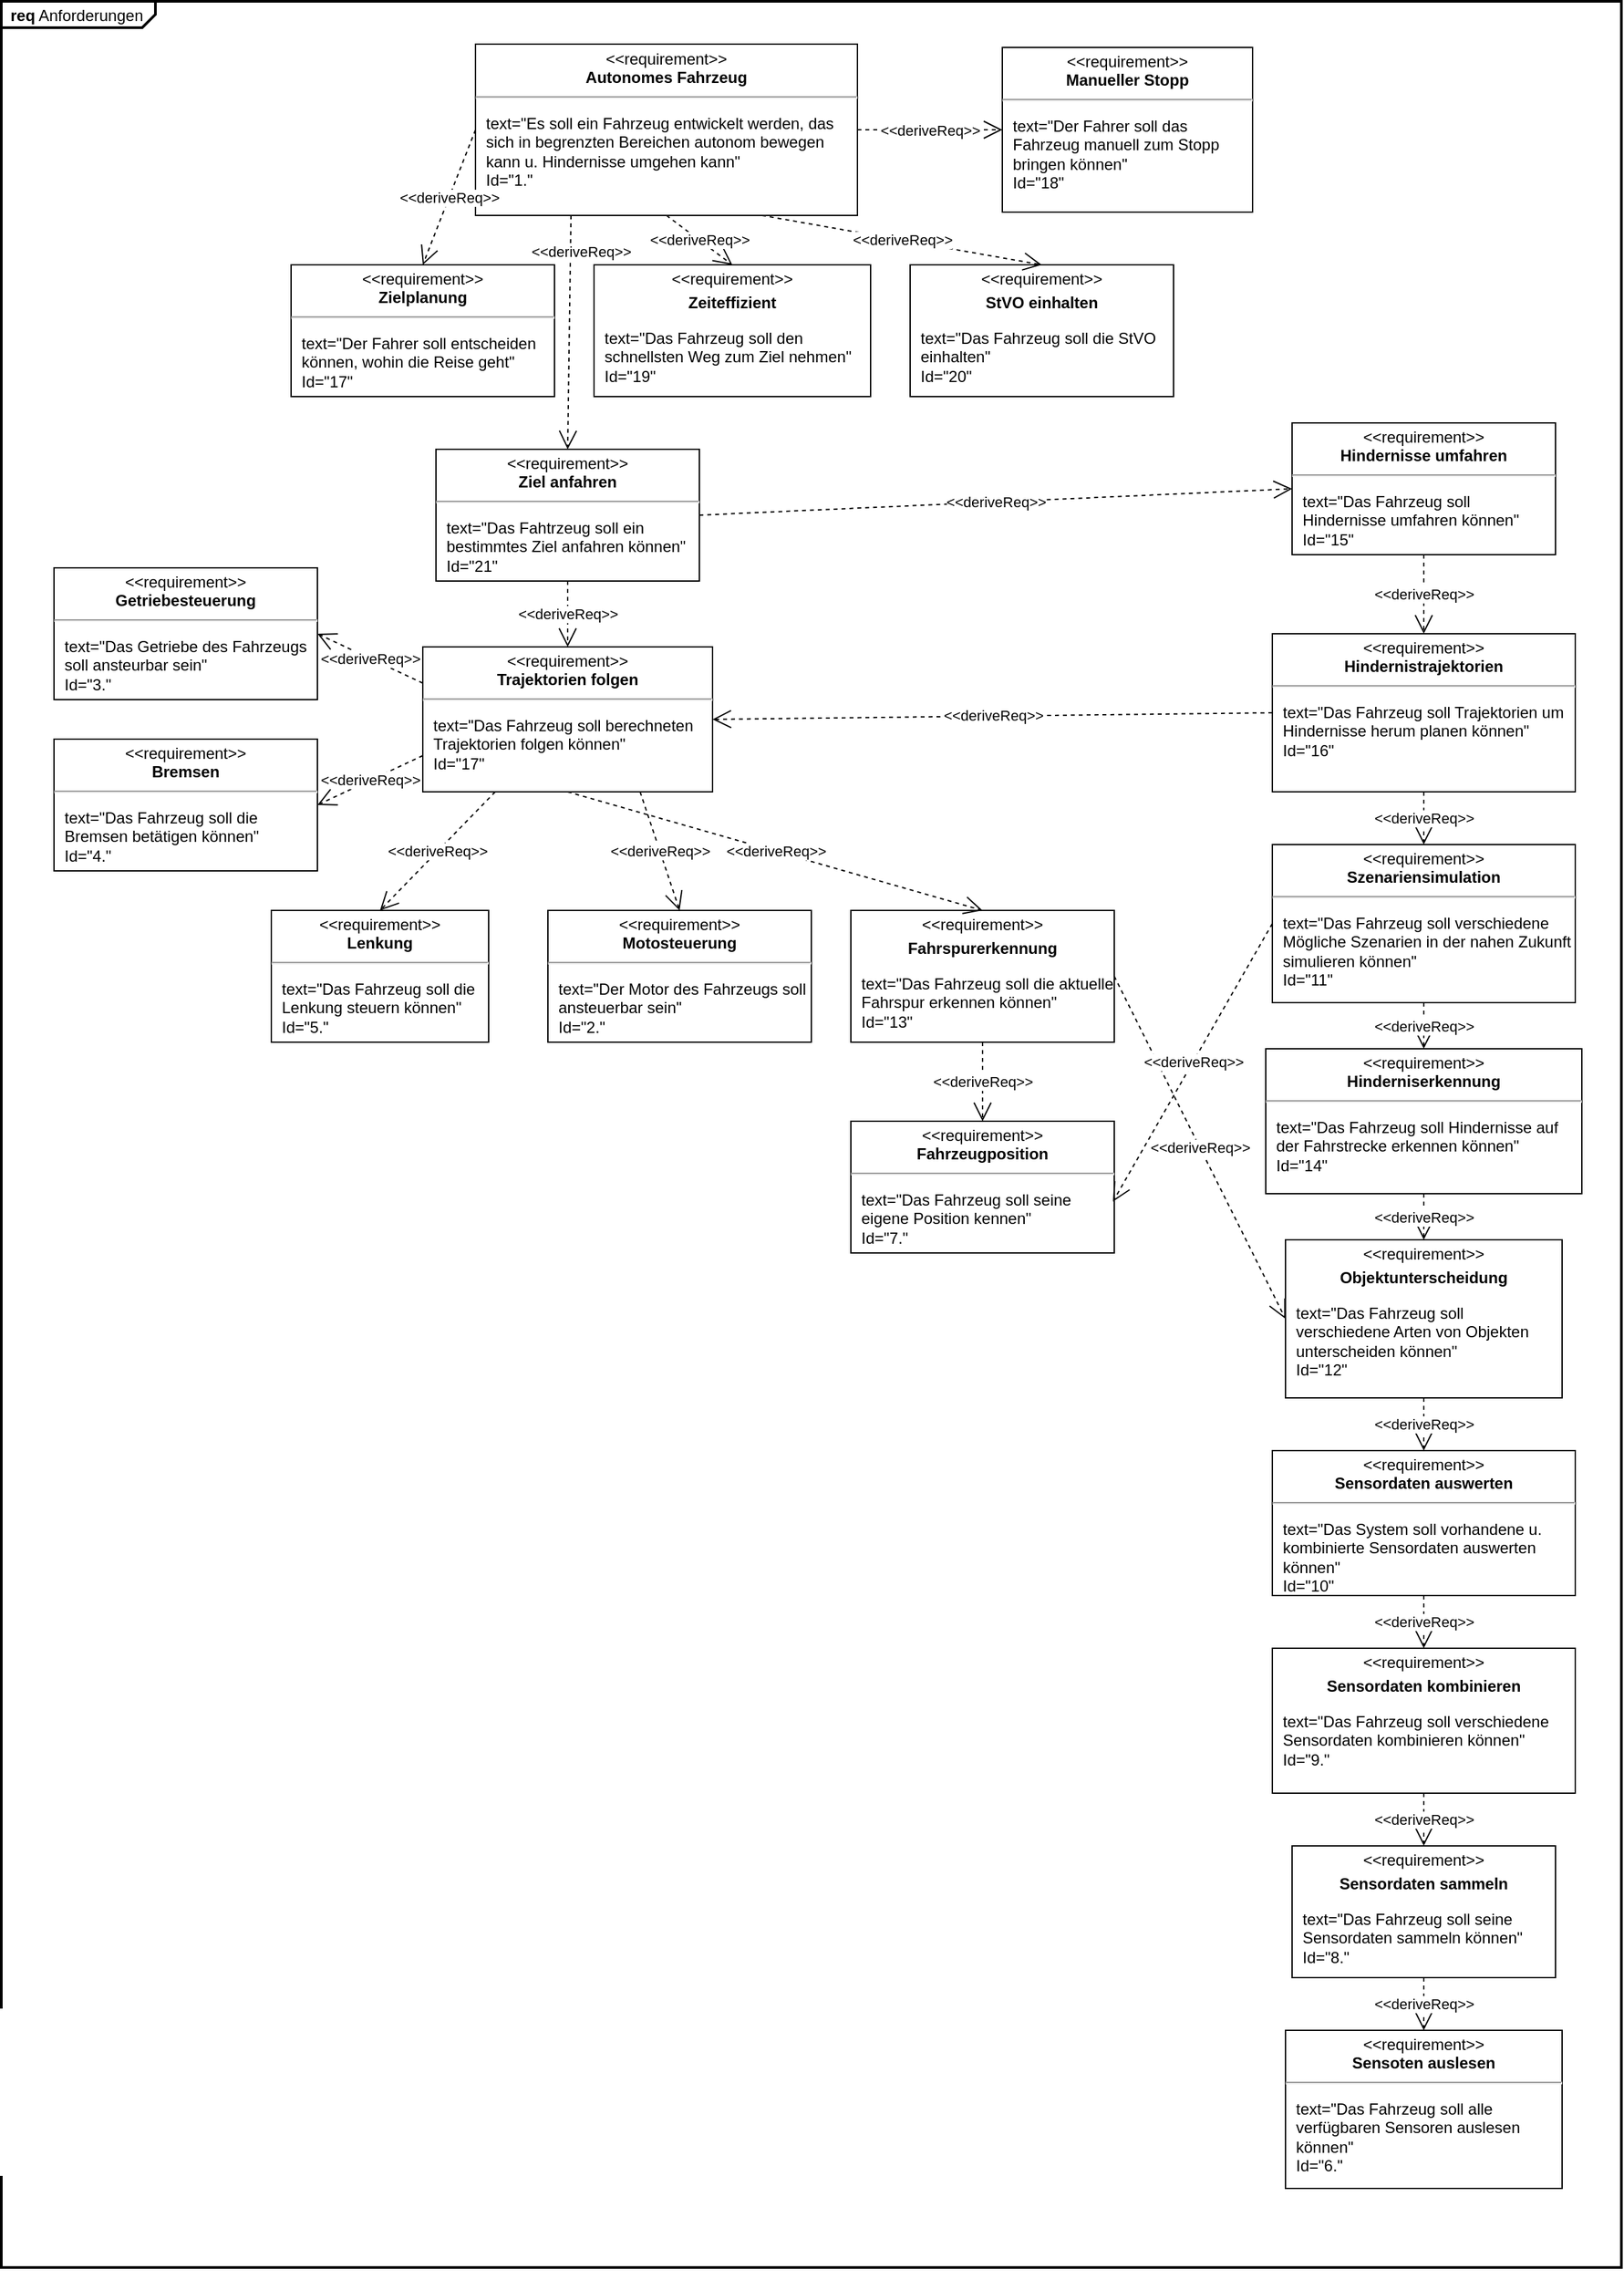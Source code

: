 <mxfile version="21.3.7" type="device">
  <diagram name="Page-1" id="n9elE0P5eDOggX74E3v7">
    <mxGraphModel dx="5606" dy="2390" grid="1" gridSize="10" guides="1" tooltips="1" connect="1" arrows="1" fold="1" page="1" pageScale="1" pageWidth="1654" pageHeight="2336" math="0" shadow="0">
      <root>
        <mxCell id="0" />
        <mxCell id="1" parent="0" />
        <mxCell id="XhjLrKGy_yBoRdy1cT1i-1" value="&lt;p style=&quot;margin:0px;margin-top:4px;margin-left:7px;text-align:left;&quot;&gt;&lt;b&gt;req&lt;/b&gt;  Anforderungen&lt;/p&gt;" style="html=1;shape=mxgraph.sysml.package;overflow=fill;labelX=117.67;strokeWidth=2;align=center;" vertex="1" parent="1">
          <mxGeometry x="-1450" y="220" width="1230" height="1720" as="geometry" />
        </mxCell>
        <mxCell id="XhjLrKGy_yBoRdy1cT1i-2" value="&lt;p style=&quot;margin:0px;margin-top:4px;text-align:center;&quot;&gt;&amp;lt;&amp;lt;requirement&amp;gt;&amp;gt;&lt;br&gt;&lt;b&gt;Autonomes Fahrzeug&lt;/b&gt;&lt;/p&gt;&lt;hr&gt;&lt;p&gt;&lt;/p&gt;&lt;p style=&quot;margin:0px;margin-left:8px;text-align:left;&quot;&gt;text=&quot;Es soll ein Fahrzeug entwickelt werden, das sich in begrenzten Bereichen autonom bewegen kann u. Hindernisse umgehen kann&quot;&lt;br&gt;Id=&quot;1.&quot;&lt;/p&gt;" style="shape=rect;overflow=fill;html=1;whiteSpace=wrap;align=center;" vertex="1" parent="1">
          <mxGeometry x="-1090" y="252.5" width="290" height="130" as="geometry" />
        </mxCell>
        <mxCell id="XhjLrKGy_yBoRdy1cT1i-3" value="&lt;p style=&quot;margin:0px;margin-top:4px;text-align:center;&quot;&gt;&amp;lt;&amp;lt;requirement&amp;gt;&amp;gt;&lt;br&gt;&lt;b&gt;Motosteuerung&lt;/b&gt;&lt;/p&gt;&lt;hr&gt;&lt;p&gt;&lt;/p&gt;&lt;p style=&quot;margin:0px;margin-left:8px;text-align:left;&quot;&gt;text=&quot;Der Motor des Fahrzeugs soll ansteuerbar sein&quot;&lt;br&gt;Id=&quot;2.&quot;&lt;/p&gt;" style="shape=rect;overflow=fill;html=1;whiteSpace=wrap;align=center;" vertex="1" parent="1">
          <mxGeometry x="-1035" y="910" width="200" height="100" as="geometry" />
        </mxCell>
        <mxCell id="XhjLrKGy_yBoRdy1cT1i-4" value="&lt;p style=&quot;margin:0px;margin-top:4px;text-align:center;&quot;&gt;&amp;lt;&amp;lt;requirement&amp;gt;&amp;gt;&lt;br&gt;&lt;b&gt;Getriebesteuerung&lt;/b&gt;&lt;/p&gt;&lt;hr&gt;&lt;p&gt;&lt;/p&gt;&lt;p style=&quot;margin:0px;margin-left:8px;text-align:left;&quot;&gt;text=&quot;Das Getriebe des Fahrzeugs soll ansteurbar sein&quot;&lt;br&gt;Id=&quot;3.&quot;&lt;/p&gt;" style="shape=rect;overflow=fill;html=1;whiteSpace=wrap;align=center;" vertex="1" parent="1">
          <mxGeometry x="-1410" y="650" width="200" height="100" as="geometry" />
        </mxCell>
        <mxCell id="XhjLrKGy_yBoRdy1cT1i-5" value="&lt;p style=&quot;margin:0px;margin-top:4px;text-align:center;&quot;&gt;&amp;lt;&amp;lt;requirement&amp;gt;&amp;gt;&lt;br&gt;&lt;b&gt;Bremsen&lt;/b&gt;&lt;/p&gt;&lt;hr&gt;&lt;p&gt;&lt;/p&gt;&lt;p style=&quot;margin:0px;margin-left:8px;text-align:left;&quot;&gt;text=&quot;Das Fahrzeug soll die Bremsen betätigen können&quot;&lt;br&gt;Id=&quot;4.&quot;&lt;/p&gt;" style="shape=rect;overflow=fill;html=1;whiteSpace=wrap;align=center;" vertex="1" parent="1">
          <mxGeometry x="-1410" y="780" width="200" height="100" as="geometry" />
        </mxCell>
        <mxCell id="XhjLrKGy_yBoRdy1cT1i-6" value="&lt;p style=&quot;margin:0px;margin-top:4px;text-align:center;&quot;&gt;&amp;lt;&amp;lt;requirement&amp;gt;&amp;gt;&lt;br&gt;&lt;b&gt;Lenkung&lt;/b&gt;&lt;/p&gt;&lt;hr&gt;&lt;p&gt;&lt;/p&gt;&lt;p style=&quot;margin:0px;margin-left:8px;text-align:left;&quot;&gt;text=&quot;Das Fahrzeug soll die Lenkung steuern können&quot;&lt;br&gt;Id=&quot;5.&quot;&lt;/p&gt;" style="shape=rect;overflow=fill;html=1;whiteSpace=wrap;align=center;" vertex="1" parent="1">
          <mxGeometry x="-1245" y="910" width="165" height="100" as="geometry" />
        </mxCell>
        <mxCell id="XhjLrKGy_yBoRdy1cT1i-7" value="&lt;p style=&quot;margin:0px;margin-top:4px;text-align:center;&quot;&gt;&amp;lt;&amp;lt;requirement&amp;gt;&amp;gt;&lt;br&gt;&lt;b&gt;Sensoten auslesen&lt;/b&gt;&lt;/p&gt;&lt;hr&gt;&lt;p&gt;&lt;/p&gt;&lt;p style=&quot;margin:0px;margin-left:8px;text-align:left;&quot;&gt;text=&quot;Das Fahrzeug soll alle verfügbaren Sensoren auslesen können&quot;&lt;br&gt;Id=&quot;6.&quot;&lt;/p&gt;" style="shape=rect;overflow=fill;html=1;whiteSpace=wrap;align=center;" vertex="1" parent="1">
          <mxGeometry x="-475" y="1760" width="210" height="120" as="geometry" />
        </mxCell>
        <mxCell id="XhjLrKGy_yBoRdy1cT1i-8" value="&lt;p style=&quot;margin:0px;margin-top:4px;text-align:center;&quot;&gt;&amp;lt;&amp;lt;requirement&amp;gt;&amp;gt;&lt;br&gt;&lt;b&gt;Fahrzeugposition&lt;/b&gt;&lt;/p&gt;&lt;hr&gt;&lt;p&gt;&lt;/p&gt;&lt;p style=&quot;margin:0px;margin-left:8px;text-align:left;&quot;&gt;text=&quot;Das Fahrzeug soll seine eigene Position kennen&quot;&lt;br&gt;Id=&quot;7.&quot;&lt;/p&gt;" style="shape=rect;overflow=fill;html=1;whiteSpace=wrap;align=center;" vertex="1" parent="1">
          <mxGeometry x="-805" y="1070" width="200" height="100" as="geometry" />
        </mxCell>
        <mxCell id="XhjLrKGy_yBoRdy1cT1i-9" value="&lt;p style=&quot;margin:0px;margin-top:4px;text-align:center;&quot;&gt;&amp;lt;&amp;lt;requirement&amp;gt;&amp;gt;&lt;br&gt;&lt;/p&gt;&lt;p style=&quot;margin:0px;margin-top:4px;text-align:center;&quot;&gt;&lt;b&gt;Sensordaten sammeln&lt;/b&gt;&lt;/p&gt;&lt;p&gt;&lt;/p&gt;&lt;p style=&quot;margin:0px;margin-left:8px;text-align:left;&quot;&gt;text=&quot;Das Fahrzeug soll seine Sensordaten sammeln können&quot;&lt;br&gt;Id=&quot;8.&quot;&lt;/p&gt;" style="shape=rect;overflow=fill;html=1;whiteSpace=wrap;align=center;" vertex="1" parent="1">
          <mxGeometry x="-470" y="1620" width="200" height="100" as="geometry" />
        </mxCell>
        <mxCell id="XhjLrKGy_yBoRdy1cT1i-10" value="&lt;p style=&quot;margin:0px;margin-top:4px;text-align:center;&quot;&gt;&amp;lt;&amp;lt;requirement&amp;gt;&amp;gt;&lt;br&gt;&lt;/p&gt;&lt;p style=&quot;margin:0px;margin-top:4px;text-align:center;&quot;&gt;&lt;b&gt;Sensordaten kombinieren&lt;/b&gt;&lt;/p&gt;&lt;p&gt;&lt;/p&gt;&lt;p style=&quot;margin:0px;margin-left:8px;text-align:left;&quot;&gt;text=&quot;Das Fahrzeug soll verschiedene Sensordaten kombinieren können&quot;&lt;br&gt;Id=&quot;9.&quot;&lt;/p&gt;" style="shape=rect;overflow=fill;html=1;whiteSpace=wrap;align=center;" vertex="1" parent="1">
          <mxGeometry x="-485" y="1470" width="230" height="110" as="geometry" />
        </mxCell>
        <mxCell id="XhjLrKGy_yBoRdy1cT1i-11" value="&lt;p style=&quot;margin:0px;margin-top:4px;text-align:center;&quot;&gt;&amp;lt;&amp;lt;requirement&amp;gt;&amp;gt;&lt;br&gt;&lt;b&gt;Sensordaten auswerten&lt;/b&gt;&lt;/p&gt;&lt;hr&gt;&lt;p&gt;&lt;/p&gt;&lt;p style=&quot;margin:0px;margin-left:8px;text-align:left;&quot;&gt;text=&quot;Das System soll vorhandene u. kombinierte Sensordaten auswerten können&quot;&lt;br&gt;Id=&quot;10&quot;&lt;/p&gt;" style="shape=rect;overflow=fill;html=1;whiteSpace=wrap;align=center;" vertex="1" parent="1">
          <mxGeometry x="-485" y="1320" width="230" height="110" as="geometry" />
        </mxCell>
        <mxCell id="XhjLrKGy_yBoRdy1cT1i-12" value="&lt;p style=&quot;margin:0px;margin-top:4px;text-align:center;&quot;&gt;&amp;lt;&amp;lt;requirement&amp;gt;&amp;gt;&lt;br&gt;&lt;b&gt;Szenariensimulation&lt;/b&gt;&lt;/p&gt;&lt;hr&gt;&lt;p&gt;&lt;/p&gt;&lt;p style=&quot;margin:0px;margin-left:8px;text-align:left;&quot;&gt;text=&quot;Das Fahrzeug soll verschiedene Mögliche Szenarien in der nahen Zukunft simulieren können&quot;&lt;br&gt;Id=&quot;11&quot;&lt;/p&gt;" style="shape=rect;overflow=fill;html=1;whiteSpace=wrap;align=center;" vertex="1" parent="1">
          <mxGeometry x="-485" y="860" width="230" height="120" as="geometry" />
        </mxCell>
        <mxCell id="XhjLrKGy_yBoRdy1cT1i-13" value="&lt;p style=&quot;margin:0px;margin-top:4px;text-align:center;&quot;&gt;&amp;lt;&amp;lt;requirement&amp;gt;&amp;gt;&lt;br&gt;&lt;/p&gt;&lt;p style=&quot;margin:0px;margin-top:4px;text-align:center;&quot;&gt;&lt;b&gt;Objektunterscheidung&lt;/b&gt;&lt;/p&gt;&lt;p&gt;&lt;/p&gt;&lt;p style=&quot;margin:0px;margin-left:8px;text-align:left;&quot;&gt;text=&quot;Das Fahrzeug soll verschiedene Arten von Objekten unterscheiden können&quot;&lt;br&gt;Id=&quot;12&quot;&lt;/p&gt;" style="shape=rect;overflow=fill;html=1;whiteSpace=wrap;align=center;" vertex="1" parent="1">
          <mxGeometry x="-475" y="1160" width="210" height="120" as="geometry" />
        </mxCell>
        <mxCell id="XhjLrKGy_yBoRdy1cT1i-14" value="&lt;p style=&quot;margin:0px;margin-top:4px;text-align:center;&quot;&gt;&amp;lt;&amp;lt;requirement&amp;gt;&amp;gt;&lt;br&gt;&lt;/p&gt;&lt;p style=&quot;margin:0px;margin-top:4px;text-align:center;&quot;&gt;&lt;b&gt;Fahrspurerkennung&lt;/b&gt;&lt;/p&gt;&lt;p&gt;&lt;/p&gt;&lt;p style=&quot;margin:0px;margin-left:8px;text-align:left;&quot;&gt;text=&quot;Das Fahrzeug soll die aktuelle Fahrspur erkennen können&quot;&lt;br&gt;Id=&quot;13&quot;&lt;/p&gt;" style="shape=rect;overflow=fill;html=1;whiteSpace=wrap;align=center;" vertex="1" parent="1">
          <mxGeometry x="-805" y="910" width="200" height="100" as="geometry" />
        </mxCell>
        <mxCell id="XhjLrKGy_yBoRdy1cT1i-18" value="&lt;p style=&quot;margin:0px;margin-top:4px;text-align:center;&quot;&gt;&amp;lt;&amp;lt;requirement&amp;gt;&amp;gt;&lt;br&gt;&lt;b&gt;Hinderniserkennung&lt;/b&gt;&lt;/p&gt;&lt;hr&gt;&lt;p&gt;&lt;/p&gt;&lt;p style=&quot;margin:0px;margin-left:8px;text-align:left;&quot;&gt;text=&quot;Das Fahrzeug soll Hindernisse auf der Fahrstrecke erkennen können&quot;&lt;br&gt;Id=&quot;14&quot;&lt;/p&gt;" style="shape=rect;overflow=fill;html=1;whiteSpace=wrap;align=center;" vertex="1" parent="1">
          <mxGeometry x="-490" y="1015" width="240" height="110" as="geometry" />
        </mxCell>
        <mxCell id="XhjLrKGy_yBoRdy1cT1i-19" value="&lt;p style=&quot;margin:0px;margin-top:4px;text-align:center;&quot;&gt;&amp;lt;&amp;lt;requirement&amp;gt;&amp;gt;&lt;br&gt;&lt;b&gt;Hindernisse umfahren&lt;/b&gt;&lt;/p&gt;&lt;hr&gt;&lt;p&gt;&lt;/p&gt;&lt;p style=&quot;margin:0px;margin-left:8px;text-align:left;&quot;&gt;text=&quot;Das Fahrzeug soll Hindernisse umfahren können&quot;&lt;br&gt;Id=&quot;15&quot;&lt;/p&gt;" style="shape=rect;overflow=fill;html=1;whiteSpace=wrap;align=center;" vertex="1" parent="1">
          <mxGeometry x="-470" y="540" width="200" height="100" as="geometry" />
        </mxCell>
        <mxCell id="XhjLrKGy_yBoRdy1cT1i-20" value="&lt;p style=&quot;margin:0px;margin-top:4px;text-align:center;&quot;&gt;&amp;lt;&amp;lt;requirement&amp;gt;&amp;gt;&lt;br&gt;&lt;b&gt;Hindernistrajektorien&lt;/b&gt;&lt;/p&gt;&lt;hr&gt;&lt;p&gt;&lt;/p&gt;&lt;p style=&quot;margin:0px;margin-left:8px;text-align:left;&quot;&gt;text=&quot;Das Fahrzeug soll Trajektorien um Hindernisse herum planen können&quot;&lt;br&gt;Id=&quot;16&quot;&lt;/p&gt;" style="shape=rect;overflow=fill;html=1;whiteSpace=wrap;align=center;" vertex="1" parent="1">
          <mxGeometry x="-485" y="700" width="230" height="120" as="geometry" />
        </mxCell>
        <mxCell id="XhjLrKGy_yBoRdy1cT1i-21" value="&lt;p style=&quot;margin:0px;margin-top:4px;text-align:center;&quot;&gt;&amp;lt;&amp;lt;requirement&amp;gt;&amp;gt;&lt;br&gt;&lt;b&gt;Trajektorien folgen&lt;/b&gt;&lt;/p&gt;&lt;hr&gt;&lt;p&gt;&lt;/p&gt;&lt;p style=&quot;margin:0px;margin-left:8px;text-align:left;&quot;&gt;text=&quot;Das Fahrzeug soll berechneten Trajektorien folgen können&quot;&lt;br&gt;Id=&quot;17&quot;&lt;/p&gt;" style="shape=rect;overflow=fill;html=1;whiteSpace=wrap;align=center;" vertex="1" parent="1">
          <mxGeometry x="-1130" y="710" width="220" height="110" as="geometry" />
        </mxCell>
        <mxCell id="XhjLrKGy_yBoRdy1cT1i-22" value="&lt;p style=&quot;margin:0px;margin-top:4px;text-align:center;&quot;&gt;&amp;lt;&amp;lt;requirement&amp;gt;&amp;gt;&lt;br&gt;&lt;b&gt;Zielplanung&lt;/b&gt;&lt;/p&gt;&lt;hr&gt;&lt;p&gt;&lt;/p&gt;&lt;p style=&quot;margin:0px;margin-left:8px;text-align:left;&quot;&gt;text=&quot;Der Fahrer soll entscheiden können, wohin die Reise geht&quot;&lt;br&gt;Id=&quot;17&quot;&lt;/p&gt;" style="shape=rect;overflow=fill;html=1;whiteSpace=wrap;align=center;" vertex="1" parent="1">
          <mxGeometry x="-1230" y="420" width="200" height="100" as="geometry" />
        </mxCell>
        <mxCell id="XhjLrKGy_yBoRdy1cT1i-23" value="&lt;p style=&quot;margin:0px;margin-top:4px;text-align:center;&quot;&gt;&amp;lt;&amp;lt;requirement&amp;gt;&amp;gt;&lt;br&gt;&lt;b&gt;Manueller Stopp&lt;/b&gt;&lt;/p&gt;&lt;hr&gt;&lt;p&gt;&lt;/p&gt;&lt;p style=&quot;margin:0px;margin-left:8px;text-align:left;&quot;&gt;text=&quot;Der Fahrer soll das Fahrzeug manuell zum Stopp bringen können&lt;span style=&quot;background-color: initial;&quot;&gt;&quot;&lt;/span&gt;&lt;/p&gt;&lt;p style=&quot;margin:0px;margin-left:8px;text-align:left;&quot;&gt;Id=&quot;18&quot;&lt;/p&gt;" style="shape=rect;overflow=fill;html=1;whiteSpace=wrap;align=center;" vertex="1" parent="1">
          <mxGeometry x="-690" y="255" width="190" height="125" as="geometry" />
        </mxCell>
        <mxCell id="XhjLrKGy_yBoRdy1cT1i-24" value="&lt;p style=&quot;margin:0px;margin-top:4px;text-align:center;&quot;&gt;&amp;lt;&amp;lt;requirement&amp;gt;&amp;gt;&lt;br&gt;&lt;/p&gt;&lt;p style=&quot;margin:0px;margin-top:4px;text-align:center;&quot;&gt;&lt;b&gt;Zeiteffizient&lt;/b&gt;&lt;/p&gt;&lt;p&gt;&lt;/p&gt;&lt;p style=&quot;margin:0px;margin-left:8px;text-align:left;&quot;&gt;text=&quot;Das Fahrzeug soll den schnellsten Weg zum Ziel nehmen&quot;&lt;br&gt;Id=&quot;19&lt;span style=&quot;background-color: initial;&quot;&gt;&quot;&lt;/span&gt;&lt;/p&gt;" style="shape=rect;overflow=fill;html=1;whiteSpace=wrap;align=center;" vertex="1" parent="1">
          <mxGeometry x="-1000" y="420" width="210" height="100" as="geometry" />
        </mxCell>
        <mxCell id="XhjLrKGy_yBoRdy1cT1i-25" value="&lt;p style=&quot;margin:0px;margin-top:4px;text-align:center;&quot;&gt;&amp;lt;&amp;lt;requirement&amp;gt;&amp;gt;&lt;br&gt;&lt;/p&gt;&lt;p style=&quot;margin:0px;margin-top:4px;text-align:center;&quot;&gt;&lt;b&gt;StVO einhalten&lt;/b&gt;&lt;/p&gt;&lt;p&gt;&lt;/p&gt;&lt;p style=&quot;margin:0px;margin-left:8px;text-align:left;&quot;&gt;text=&quot;Das Fahrzeug soll die StVO einhalten&quot;&lt;br&gt;Id=&quot;20&quot;&lt;/p&gt;" style="shape=rect;overflow=fill;html=1;whiteSpace=wrap;align=center;" vertex="1" parent="1">
          <mxGeometry x="-760" y="420" width="200" height="100" as="geometry" />
        </mxCell>
        <mxCell id="XhjLrKGy_yBoRdy1cT1i-28" value="&amp;lt;&amp;lt;deriveReq&amp;gt;&amp;gt;" style="endArrow=open;html=1;edgeStyle=none;endSize=12;dashed=1;rounded=0;entryX=0.5;entryY=0;entryDx=0;entryDy=0;exitX=0;exitY=0.5;exitDx=0;exitDy=0;" edge="1" source="XhjLrKGy_yBoRdy1cT1i-2" target="XhjLrKGy_yBoRdy1cT1i-22" parent="1">
          <mxGeometry relative="1" as="geometry">
            <mxPoint x="-1190" y="304.5" as="sourcePoint" />
            <mxPoint x="-1070" y="304.5" as="targetPoint" />
          </mxGeometry>
        </mxCell>
        <mxCell id="XhjLrKGy_yBoRdy1cT1i-29" value="&amp;lt;&amp;lt;deriveReq&amp;gt;&amp;gt;" style="endArrow=open;html=1;edgeStyle=none;endSize=12;dashed=1;rounded=0;entryX=0.5;entryY=0;entryDx=0;entryDy=0;exitX=0.5;exitY=1;exitDx=0;exitDy=0;" edge="1" parent="1" source="XhjLrKGy_yBoRdy1cT1i-2" target="XhjLrKGy_yBoRdy1cT1i-24">
          <mxGeometry relative="1" as="geometry">
            <mxPoint x="-930" y="580" as="sourcePoint" />
            <mxPoint x="-1060" y="685" as="targetPoint" />
          </mxGeometry>
        </mxCell>
        <mxCell id="XhjLrKGy_yBoRdy1cT1i-30" value="&amp;lt;&amp;lt;deriveReq&amp;gt;&amp;gt;" style="endArrow=open;html=1;edgeStyle=none;endSize=12;dashed=1;rounded=0;entryX=0.5;entryY=0;entryDx=0;entryDy=0;exitX=0.75;exitY=1;exitDx=0;exitDy=0;" edge="1" parent="1" source="XhjLrKGy_yBoRdy1cT1i-2" target="XhjLrKGy_yBoRdy1cT1i-25">
          <mxGeometry relative="1" as="geometry">
            <mxPoint x="-980" y="335" as="sourcePoint" />
            <mxPoint x="-1110" y="440" as="targetPoint" />
          </mxGeometry>
        </mxCell>
        <mxCell id="XhjLrKGy_yBoRdy1cT1i-31" value="&amp;lt;&amp;lt;deriveReq&amp;gt;&amp;gt;" style="endArrow=open;html=1;edgeStyle=none;endSize=12;dashed=1;rounded=0;entryX=0;entryY=0.5;entryDx=0;entryDy=0;exitX=1;exitY=0.5;exitDx=0;exitDy=0;" edge="1" parent="1" source="XhjLrKGy_yBoRdy1cT1i-2" target="XhjLrKGy_yBoRdy1cT1i-23">
          <mxGeometry relative="1" as="geometry">
            <mxPoint x="-970" y="345" as="sourcePoint" />
            <mxPoint x="-1100" y="450" as="targetPoint" />
          </mxGeometry>
        </mxCell>
        <mxCell id="XhjLrKGy_yBoRdy1cT1i-32" value="&lt;p style=&quot;margin:0px;margin-top:4px;text-align:center;&quot;&gt;&amp;lt;&amp;lt;requirement&amp;gt;&amp;gt;&lt;br&gt;&lt;b&gt;Ziel anfahren&lt;/b&gt;&lt;/p&gt;&lt;hr&gt;&lt;p&gt;&lt;/p&gt;&lt;p style=&quot;margin:0px;margin-left:8px;text-align:left;&quot;&gt;text=&quot;Das Fahtrzeug soll ein bestimmtes Ziel anfahren können&quot;&lt;br&gt;Id=&quot;21&lt;span style=&quot;background-color: initial;&quot;&gt;&quot;&lt;/span&gt;&lt;/p&gt;" style="shape=rect;overflow=fill;html=1;whiteSpace=wrap;align=center;" vertex="1" parent="1">
          <mxGeometry x="-1120" y="560" width="200" height="100" as="geometry" />
        </mxCell>
        <mxCell id="XhjLrKGy_yBoRdy1cT1i-33" value="&amp;lt;&amp;lt;deriveReq&amp;gt;&amp;gt;" style="endArrow=open;html=1;edgeStyle=none;endSize=12;dashed=1;rounded=0;entryX=0.5;entryY=0;entryDx=0;entryDy=0;exitX=0.25;exitY=1;exitDx=0;exitDy=0;" edge="1" parent="1" source="XhjLrKGy_yBoRdy1cT1i-2" target="XhjLrKGy_yBoRdy1cT1i-32">
          <mxGeometry x="-0.691" y="8" relative="1" as="geometry">
            <mxPoint x="-960" y="355" as="sourcePoint" />
            <mxPoint x="-1090" y="460" as="targetPoint" />
            <mxPoint as="offset" />
          </mxGeometry>
        </mxCell>
        <mxCell id="XhjLrKGy_yBoRdy1cT1i-34" value="&amp;lt;&amp;lt;deriveReq&amp;gt;&amp;gt;" style="endArrow=open;html=1;edgeStyle=none;endSize=12;dashed=1;rounded=0;entryX=0.5;entryY=0;entryDx=0;entryDy=0;exitX=0.5;exitY=1;exitDx=0;exitDy=0;" edge="1" parent="1" source="XhjLrKGy_yBoRdy1cT1i-32" target="XhjLrKGy_yBoRdy1cT1i-21">
          <mxGeometry relative="1" as="geometry">
            <mxPoint x="-950" y="365" as="sourcePoint" />
            <mxPoint x="-1080" y="470" as="targetPoint" />
          </mxGeometry>
        </mxCell>
        <mxCell id="XhjLrKGy_yBoRdy1cT1i-35" value="&amp;lt;&amp;lt;deriveReq&amp;gt;&amp;gt;" style="endArrow=open;html=1;edgeStyle=none;endSize=12;dashed=1;rounded=0;entryX=0;entryY=0.5;entryDx=0;entryDy=0;exitX=1;exitY=0.5;exitDx=0;exitDy=0;" edge="1" parent="1" source="XhjLrKGy_yBoRdy1cT1i-32" target="XhjLrKGy_yBoRdy1cT1i-19">
          <mxGeometry relative="1" as="geometry">
            <mxPoint x="-940" y="375" as="sourcePoint" />
            <mxPoint x="-1070" y="480" as="targetPoint" />
          </mxGeometry>
        </mxCell>
        <mxCell id="XhjLrKGy_yBoRdy1cT1i-36" value="&amp;lt;&amp;lt;deriveReq&amp;gt;&amp;gt;" style="endArrow=open;html=1;edgeStyle=none;endSize=12;dashed=1;rounded=0;entryX=0.5;entryY=0;entryDx=0;entryDy=0;exitX=0.5;exitY=1;exitDx=0;exitDy=0;" edge="1" parent="1" source="XhjLrKGy_yBoRdy1cT1i-19" target="XhjLrKGy_yBoRdy1cT1i-20">
          <mxGeometry relative="1" as="geometry">
            <mxPoint x="-580" y="365" as="sourcePoint" />
            <mxPoint x="-710" y="470" as="targetPoint" />
          </mxGeometry>
        </mxCell>
        <mxCell id="XhjLrKGy_yBoRdy1cT1i-37" value="&amp;lt;&amp;lt;deriveReq&amp;gt;&amp;gt;" style="endArrow=open;html=1;edgeStyle=none;endSize=12;dashed=1;rounded=0;entryX=0.5;entryY=0;entryDx=0;entryDy=0;exitX=0.5;exitY=1;exitDx=0;exitDy=0;" edge="1" parent="1" source="XhjLrKGy_yBoRdy1cT1i-12" target="XhjLrKGy_yBoRdy1cT1i-18">
          <mxGeometry relative="1" as="geometry">
            <mxPoint x="-570" y="555" as="sourcePoint" />
            <mxPoint x="-700" y="660" as="targetPoint" />
          </mxGeometry>
        </mxCell>
        <mxCell id="XhjLrKGy_yBoRdy1cT1i-38" value="&amp;lt;&amp;lt;deriveReq&amp;gt;&amp;gt;" style="endArrow=open;html=1;edgeStyle=none;endSize=12;dashed=1;rounded=0;entryX=0.5;entryY=0;entryDx=0;entryDy=0;exitX=0.5;exitY=1;exitDx=0;exitDy=0;" edge="1" parent="1" source="XhjLrKGy_yBoRdy1cT1i-18" target="XhjLrKGy_yBoRdy1cT1i-13">
          <mxGeometry relative="1" as="geometry">
            <mxPoint x="-560" y="565" as="sourcePoint" />
            <mxPoint x="-690" y="670" as="targetPoint" />
          </mxGeometry>
        </mxCell>
        <mxCell id="XhjLrKGy_yBoRdy1cT1i-39" value="&amp;lt;&amp;lt;deriveReq&amp;gt;&amp;gt;" style="endArrow=open;html=1;edgeStyle=none;endSize=12;dashed=1;rounded=0;entryX=0.5;entryY=0;entryDx=0;entryDy=0;exitX=0.5;exitY=1;exitDx=0;exitDy=0;" edge="1" parent="1" source="XhjLrKGy_yBoRdy1cT1i-21" target="XhjLrKGy_yBoRdy1cT1i-14">
          <mxGeometry relative="1" as="geometry">
            <mxPoint x="-900" y="415" as="sourcePoint" />
            <mxPoint x="-1030" y="520" as="targetPoint" />
          </mxGeometry>
        </mxCell>
        <mxCell id="XhjLrKGy_yBoRdy1cT1i-40" value="&amp;lt;&amp;lt;deriveReq&amp;gt;&amp;gt;" style="endArrow=open;html=1;edgeStyle=none;endSize=12;dashed=1;rounded=0;entryX=0;entryY=0.5;entryDx=0;entryDy=0;exitX=1;exitY=0.5;exitDx=0;exitDy=0;" edge="1" parent="1" source="XhjLrKGy_yBoRdy1cT1i-14" target="XhjLrKGy_yBoRdy1cT1i-13">
          <mxGeometry relative="1" as="geometry">
            <mxPoint x="-890" y="425" as="sourcePoint" />
            <mxPoint x="-1020" y="530" as="targetPoint" />
          </mxGeometry>
        </mxCell>
        <mxCell id="XhjLrKGy_yBoRdy1cT1i-41" value="&amp;lt;&amp;lt;deriveReq&amp;gt;&amp;gt;" style="endArrow=open;html=1;edgeStyle=none;endSize=12;dashed=1;rounded=0;entryX=0.5;entryY=0;entryDx=0;entryDy=0;exitX=0.5;exitY=1;exitDx=0;exitDy=0;" edge="1" parent="1" source="XhjLrKGy_yBoRdy1cT1i-13" target="XhjLrKGy_yBoRdy1cT1i-11">
          <mxGeometry relative="1" as="geometry">
            <mxPoint x="-530" y="595" as="sourcePoint" />
            <mxPoint x="-660" y="700" as="targetPoint" />
          </mxGeometry>
        </mxCell>
        <mxCell id="XhjLrKGy_yBoRdy1cT1i-42" value="&amp;lt;&amp;lt;deriveReq&amp;gt;&amp;gt;" style="endArrow=open;html=1;edgeStyle=none;endSize=12;dashed=1;rounded=0;entryX=0.5;entryY=0;entryDx=0;entryDy=0;exitX=0.5;exitY=1;exitDx=0;exitDy=0;" edge="1" parent="1" source="XhjLrKGy_yBoRdy1cT1i-11" target="XhjLrKGy_yBoRdy1cT1i-10">
          <mxGeometry relative="1" as="geometry">
            <mxPoint x="-520" y="605" as="sourcePoint" />
            <mxPoint x="-650" y="710" as="targetPoint" />
          </mxGeometry>
        </mxCell>
        <mxCell id="XhjLrKGy_yBoRdy1cT1i-43" value="&amp;lt;&amp;lt;deriveReq&amp;gt;&amp;gt;" style="endArrow=open;html=1;edgeStyle=none;endSize=12;dashed=1;rounded=0;exitX=0.5;exitY=1;exitDx=0;exitDy=0;" edge="1" parent="1" source="XhjLrKGy_yBoRdy1cT1i-10" target="XhjLrKGy_yBoRdy1cT1i-9">
          <mxGeometry relative="1" as="geometry">
            <mxPoint x="-510" y="615" as="sourcePoint" />
            <mxPoint x="-640" y="720" as="targetPoint" />
          </mxGeometry>
        </mxCell>
        <mxCell id="XhjLrKGy_yBoRdy1cT1i-44" value="&amp;lt;&amp;lt;deriveReq&amp;gt;&amp;gt;" style="endArrow=open;html=1;edgeStyle=none;endSize=12;dashed=1;rounded=0;entryX=0.5;entryY=0;entryDx=0;entryDy=0;exitX=0.5;exitY=1;exitDx=0;exitDy=0;" edge="1" parent="1" source="XhjLrKGy_yBoRdy1cT1i-9" target="XhjLrKGy_yBoRdy1cT1i-7">
          <mxGeometry relative="1" as="geometry">
            <mxPoint x="-500" y="625" as="sourcePoint" />
            <mxPoint x="-630" y="730" as="targetPoint" />
          </mxGeometry>
        </mxCell>
        <mxCell id="XhjLrKGy_yBoRdy1cT1i-47" value="&amp;lt;&amp;lt;deriveReq&amp;gt;&amp;gt;" style="endArrow=open;html=1;edgeStyle=none;endSize=12;dashed=1;rounded=0;entryX=0.5;entryY=0;entryDx=0;entryDy=0;exitX=0.5;exitY=1;exitDx=0;exitDy=0;" edge="1" parent="1" source="XhjLrKGy_yBoRdy1cT1i-20" target="XhjLrKGy_yBoRdy1cT1i-12">
          <mxGeometry relative="1" as="geometry">
            <mxPoint x="-770" y="465" as="sourcePoint" />
            <mxPoint x="-900" y="570" as="targetPoint" />
          </mxGeometry>
        </mxCell>
        <mxCell id="XhjLrKGy_yBoRdy1cT1i-48" value="&amp;lt;&amp;lt;deriveReq&amp;gt;&amp;gt;" style="endArrow=open;html=1;edgeStyle=none;endSize=12;dashed=1;rounded=0;entryX=1;entryY=0.5;entryDx=0;entryDy=0;exitX=0;exitY=0.5;exitDx=0;exitDy=0;" edge="1" parent="1" source="XhjLrKGy_yBoRdy1cT1i-20" target="XhjLrKGy_yBoRdy1cT1i-21">
          <mxGeometry relative="1" as="geometry">
            <mxPoint x="-830" y="485" as="sourcePoint" />
            <mxPoint x="-960" y="590" as="targetPoint" />
          </mxGeometry>
        </mxCell>
        <mxCell id="XhjLrKGy_yBoRdy1cT1i-49" style="edgeStyle=orthogonalEdgeStyle;rounded=0;orthogonalLoop=1;jettySize=auto;html=1;exitX=0.5;exitY=1;exitDx=0;exitDy=0;exitPerimeter=0;" edge="1" parent="1" source="XhjLrKGy_yBoRdy1cT1i-1" target="XhjLrKGy_yBoRdy1cT1i-1">
          <mxGeometry relative="1" as="geometry" />
        </mxCell>
        <mxCell id="XhjLrKGy_yBoRdy1cT1i-50" value="&amp;lt;&amp;lt;deriveReq&amp;gt;&amp;gt;" style="endArrow=open;html=1;edgeStyle=none;endSize=12;dashed=1;rounded=0;entryX=0.5;entryY=0;entryDx=0;entryDy=0;exitX=0.5;exitY=1;exitDx=0;exitDy=0;" edge="1" parent="1" source="XhjLrKGy_yBoRdy1cT1i-14" target="XhjLrKGy_yBoRdy1cT1i-8">
          <mxGeometry relative="1" as="geometry">
            <mxPoint x="-555" y="525" as="sourcePoint" />
            <mxPoint x="-685" y="630" as="targetPoint" />
          </mxGeometry>
        </mxCell>
        <mxCell id="XhjLrKGy_yBoRdy1cT1i-51" value="&amp;lt;&amp;lt;deriveReq&amp;gt;&amp;gt;" style="endArrow=open;html=1;edgeStyle=none;endSize=12;dashed=1;rounded=0;entryX=0.995;entryY=0.61;entryDx=0;entryDy=0;exitX=0;exitY=0.5;exitDx=0;exitDy=0;entryPerimeter=0;" edge="1" parent="1" source="XhjLrKGy_yBoRdy1cT1i-12" target="XhjLrKGy_yBoRdy1cT1i-8">
          <mxGeometry relative="1" as="geometry">
            <mxPoint x="-810" y="505" as="sourcePoint" />
            <mxPoint x="-940" y="610" as="targetPoint" />
          </mxGeometry>
        </mxCell>
        <mxCell id="XhjLrKGy_yBoRdy1cT1i-52" value="&amp;lt;&amp;lt;deriveReq&amp;gt;&amp;gt;" style="endArrow=open;html=1;edgeStyle=none;endSize=12;dashed=1;rounded=0;entryX=1;entryY=0.5;entryDx=0;entryDy=0;exitX=0;exitY=0.25;exitDx=0;exitDy=0;" edge="1" parent="1" source="XhjLrKGy_yBoRdy1cT1i-21" target="XhjLrKGy_yBoRdy1cT1i-4">
          <mxGeometry relative="1" as="geometry">
            <mxPoint x="-800" y="515" as="sourcePoint" />
            <mxPoint x="-930" y="620" as="targetPoint" />
          </mxGeometry>
        </mxCell>
        <mxCell id="XhjLrKGy_yBoRdy1cT1i-53" value="&amp;lt;&amp;lt;deriveReq&amp;gt;&amp;gt;" style="endArrow=open;html=1;edgeStyle=none;endSize=12;dashed=1;rounded=0;entryX=1;entryY=0.5;entryDx=0;entryDy=0;exitX=0;exitY=0.75;exitDx=0;exitDy=0;" edge="1" parent="1" source="XhjLrKGy_yBoRdy1cT1i-21" target="XhjLrKGy_yBoRdy1cT1i-5">
          <mxGeometry relative="1" as="geometry">
            <mxPoint x="-790" y="525" as="sourcePoint" />
            <mxPoint x="-920" y="630" as="targetPoint" />
          </mxGeometry>
        </mxCell>
        <mxCell id="XhjLrKGy_yBoRdy1cT1i-54" value="&amp;lt;&amp;lt;deriveReq&amp;gt;&amp;gt;" style="endArrow=open;html=1;edgeStyle=none;endSize=12;dashed=1;rounded=0;entryX=0.5;entryY=0;entryDx=0;entryDy=0;exitX=0.25;exitY=1;exitDx=0;exitDy=0;" edge="1" parent="1" source="XhjLrKGy_yBoRdy1cT1i-21" target="XhjLrKGy_yBoRdy1cT1i-6">
          <mxGeometry relative="1" as="geometry">
            <mxPoint x="-780" y="535" as="sourcePoint" />
            <mxPoint x="-910" y="640" as="targetPoint" />
          </mxGeometry>
        </mxCell>
        <mxCell id="XhjLrKGy_yBoRdy1cT1i-55" value="&amp;lt;&amp;lt;deriveReq&amp;gt;&amp;gt;" style="endArrow=open;html=1;edgeStyle=none;endSize=12;dashed=1;rounded=0;entryX=0.5;entryY=0;entryDx=0;entryDy=0;exitX=0.75;exitY=1;exitDx=0;exitDy=0;" edge="1" parent="1" source="XhjLrKGy_yBoRdy1cT1i-21" target="XhjLrKGy_yBoRdy1cT1i-3">
          <mxGeometry relative="1" as="geometry">
            <mxPoint x="-770" y="545" as="sourcePoint" />
            <mxPoint x="-900" y="650" as="targetPoint" />
          </mxGeometry>
        </mxCell>
      </root>
    </mxGraphModel>
  </diagram>
</mxfile>
